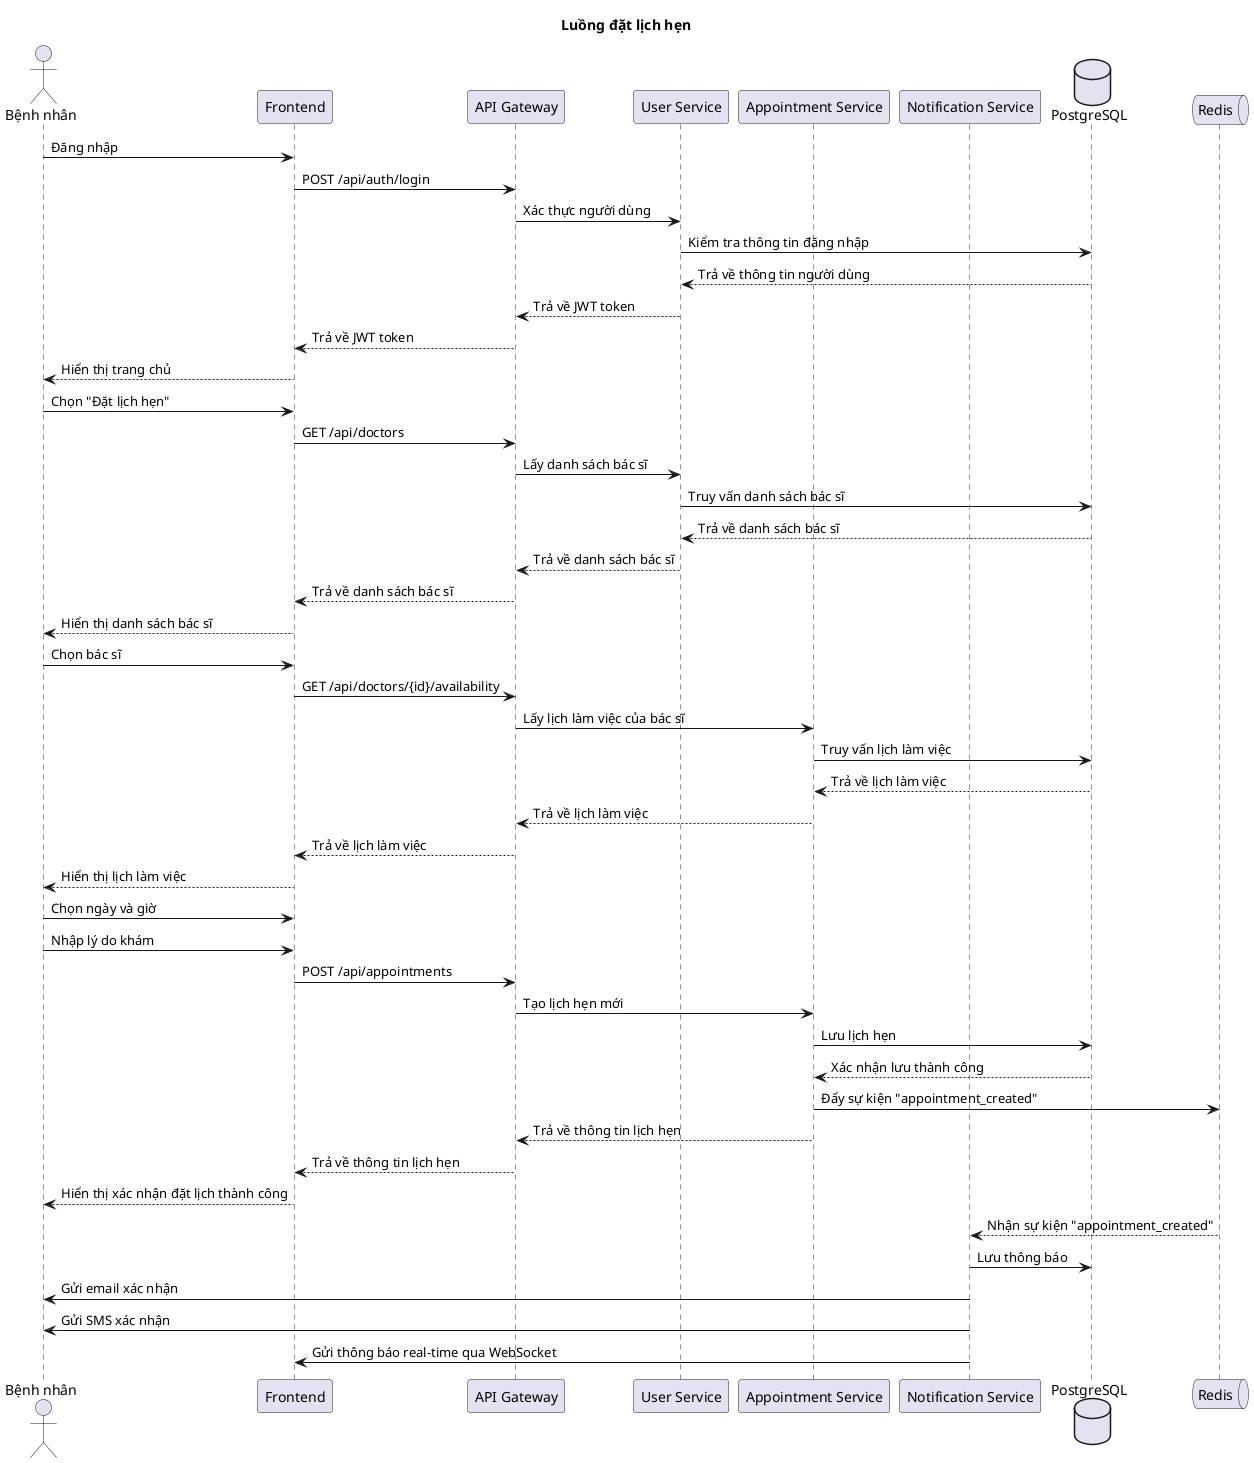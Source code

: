 @startuml
title Luồng đặt lịch hẹn

actor "Bệnh nhân" as Patient
participant "Frontend" as FE
participant "API Gateway" as API
participant "User Service" as US
participant "Appointment Service" as APPT
participant "Notification Service" as NS
database "PostgreSQL" as DB
queue "Redis" as RD

Patient -> FE: Đăng nhập
FE -> API: POST /api/auth/login
API -> US: Xác thực người dùng
US -> DB: Kiểm tra thông tin đăng nhập
DB --> US: Trả về thông tin người dùng
US --> API: Trả về JWT token
API --> FE: Trả về JWT token
FE --> Patient: Hiển thị trang chủ

Patient -> FE: Chọn "Đặt lịch hẹn"
FE -> API: GET /api/doctors
API -> US: Lấy danh sách bác sĩ
US -> DB: Truy vấn danh sách bác sĩ
DB --> US: Trả về danh sách bác sĩ
US --> API: Trả về danh sách bác sĩ
API --> FE: Trả về danh sách bác sĩ
FE --> Patient: Hiển thị danh sách bác sĩ

Patient -> FE: Chọn bác sĩ
FE -> API: GET /api/doctors/{id}/availability
API -> APPT: Lấy lịch làm việc của bác sĩ
APPT -> DB: Truy vấn lịch làm việc
DB --> APPT: Trả về lịch làm việc
APPT --> API: Trả về lịch làm việc
API --> FE: Trả về lịch làm việc
FE --> Patient: Hiển thị lịch làm việc

Patient -> FE: Chọn ngày và giờ
Patient -> FE: Nhập lý do khám
FE -> API: POST /api/appointments
API -> APPT: Tạo lịch hẹn mới
APPT -> DB: Lưu lịch hẹn
DB --> APPT: Xác nhận lưu thành công
APPT -> RD: Đẩy sự kiện "appointment_created"
APPT --> API: Trả về thông tin lịch hẹn
API --> FE: Trả về thông tin lịch hẹn
FE --> Patient: Hiển thị xác nhận đặt lịch thành công

RD --> NS: Nhận sự kiện "appointment_created"
NS -> DB: Lưu thông báo
NS -> Patient: Gửi email xác nhận
NS -> Patient: Gửi SMS xác nhận
NS -> FE: Gửi thông báo real-time qua WebSocket

@enduml
